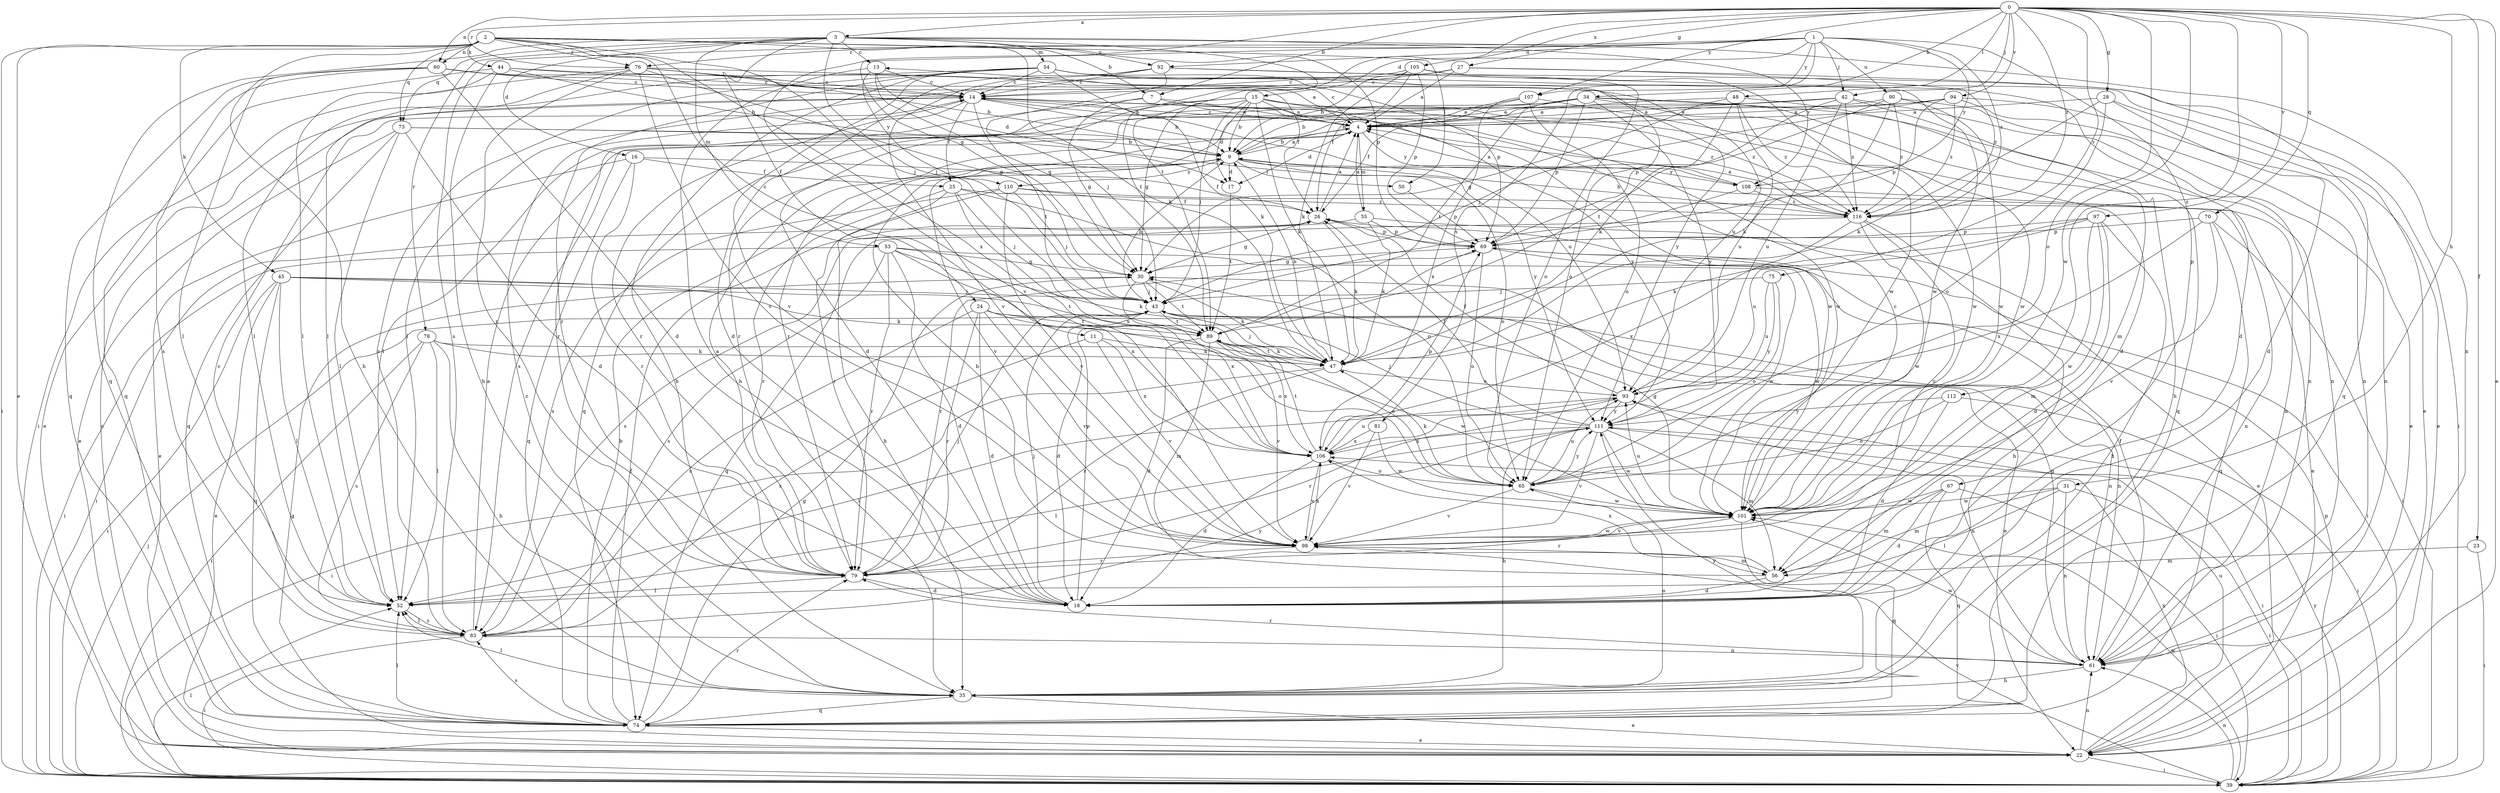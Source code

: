 strict digraph  {
0;
1;
2;
3;
4;
7;
9;
11;
13;
14;
15;
16;
17;
18;
22;
23;
24;
25;
26;
27;
28;
30;
31;
34;
35;
39;
42;
43;
44;
45;
47;
48;
50;
52;
53;
54;
55;
56;
60;
61;
65;
67;
69;
70;
73;
74;
75;
76;
78;
79;
81;
83;
89;
90;
92;
93;
94;
97;
98;
101;
105;
106;
107;
108;
110;
111;
112;
116;
0 -> 3  [label=a];
0 -> 7  [label=b];
0 -> 22  [label=e];
0 -> 23  [label=f];
0 -> 27  [label=g];
0 -> 28  [label=g];
0 -> 30  [label=g];
0 -> 31  [label=h];
0 -> 34  [label=h];
0 -> 42  [label=j];
0 -> 48  [label=l];
0 -> 60  [label=n];
0 -> 65  [label=o];
0 -> 70  [label=q];
0 -> 75  [label=r];
0 -> 76  [label=r];
0 -> 89  [label=t];
0 -> 94  [label=v];
0 -> 97  [label=v];
0 -> 101  [label=w];
0 -> 105  [label=x];
0 -> 107  [label=y];
0 -> 112  [label=z];
0 -> 116  [label=z];
1 -> 15  [label=d];
1 -> 42  [label=j];
1 -> 67  [label=p];
1 -> 76  [label=r];
1 -> 81  [label=s];
1 -> 83  [label=s];
1 -> 90  [label=u];
1 -> 92  [label=u];
1 -> 98  [label=v];
1 -> 107  [label=y];
1 -> 108  [label=y];
1 -> 116  [label=z];
2 -> 7  [label=b];
2 -> 11  [label=c];
2 -> 22  [label=e];
2 -> 35  [label=h];
2 -> 39  [label=i];
2 -> 43  [label=j];
2 -> 44  [label=k];
2 -> 45  [label=k];
2 -> 47  [label=k];
2 -> 50  [label=l];
2 -> 60  [label=n];
2 -> 69  [label=p];
2 -> 73  [label=q];
2 -> 76  [label=r];
2 -> 106  [label=x];
3 -> 13  [label=c];
3 -> 16  [label=d];
3 -> 24  [label=f];
3 -> 43  [label=j];
3 -> 53  [label=m];
3 -> 54  [label=m];
3 -> 61  [label=n];
3 -> 73  [label=q];
3 -> 74  [label=q];
3 -> 78  [label=r];
3 -> 89  [label=t];
3 -> 92  [label=u];
3 -> 108  [label=y];
4 -> 9  [label=b];
4 -> 13  [label=c];
4 -> 14  [label=c];
4 -> 17  [label=d];
4 -> 55  [label=m];
4 -> 108  [label=y];
7 -> 4  [label=a];
7 -> 30  [label=g];
7 -> 79  [label=r];
7 -> 101  [label=w];
9 -> 4  [label=a];
9 -> 17  [label=d];
9 -> 50  [label=l];
9 -> 61  [label=n];
9 -> 65  [label=o];
9 -> 98  [label=v];
9 -> 108  [label=y];
9 -> 110  [label=y];
11 -> 47  [label=k];
11 -> 83  [label=s];
11 -> 98  [label=v];
11 -> 106  [label=x];
13 -> 14  [label=c];
13 -> 17  [label=d];
13 -> 30  [label=g];
13 -> 35  [label=h];
13 -> 110  [label=y];
14 -> 4  [label=a];
14 -> 9  [label=b];
14 -> 22  [label=e];
14 -> 25  [label=f];
14 -> 79  [label=r];
14 -> 89  [label=t];
14 -> 93  [label=u];
14 -> 101  [label=w];
14 -> 116  [label=z];
15 -> 4  [label=a];
15 -> 9  [label=b];
15 -> 17  [label=d];
15 -> 18  [label=d];
15 -> 30  [label=g];
15 -> 43  [label=j];
15 -> 47  [label=k];
15 -> 74  [label=q];
15 -> 101  [label=w];
15 -> 111  [label=y];
15 -> 116  [label=z];
16 -> 22  [label=e];
16 -> 25  [label=f];
16 -> 26  [label=f];
16 -> 74  [label=q];
16 -> 79  [label=r];
17 -> 89  [label=t];
18 -> 43  [label=j];
18 -> 69  [label=p];
22 -> 14  [label=c];
22 -> 30  [label=g];
22 -> 39  [label=i];
22 -> 61  [label=n];
22 -> 93  [label=u];
22 -> 106  [label=x];
23 -> 39  [label=i];
23 -> 56  [label=m];
24 -> 18  [label=d];
24 -> 61  [label=n];
24 -> 65  [label=o];
24 -> 79  [label=r];
24 -> 83  [label=s];
24 -> 89  [label=t];
24 -> 98  [label=v];
25 -> 35  [label=h];
25 -> 43  [label=j];
25 -> 65  [label=o];
25 -> 79  [label=r];
25 -> 106  [label=x];
25 -> 116  [label=z];
26 -> 4  [label=a];
26 -> 30  [label=g];
26 -> 39  [label=i];
26 -> 47  [label=k];
26 -> 69  [label=p];
27 -> 4  [label=a];
27 -> 14  [label=c];
27 -> 18  [label=d];
27 -> 52  [label=l];
27 -> 74  [label=q];
28 -> 4  [label=a];
28 -> 18  [label=d];
28 -> 22  [label=e];
28 -> 47  [label=k];
28 -> 65  [label=o];
30 -> 43  [label=j];
30 -> 47  [label=k];
30 -> 89  [label=t];
30 -> 106  [label=x];
31 -> 39  [label=i];
31 -> 52  [label=l];
31 -> 56  [label=m];
31 -> 61  [label=n];
31 -> 101  [label=w];
34 -> 4  [label=a];
34 -> 9  [label=b];
34 -> 52  [label=l];
34 -> 61  [label=n];
34 -> 69  [label=p];
34 -> 74  [label=q];
34 -> 79  [label=r];
34 -> 89  [label=t];
34 -> 101  [label=w];
34 -> 111  [label=y];
35 -> 14  [label=c];
35 -> 22  [label=e];
35 -> 52  [label=l];
35 -> 65  [label=o];
35 -> 74  [label=q];
35 -> 111  [label=y];
39 -> 43  [label=j];
39 -> 52  [label=l];
39 -> 61  [label=n];
39 -> 69  [label=p];
39 -> 98  [label=v];
39 -> 101  [label=w];
39 -> 111  [label=y];
42 -> 4  [label=a];
42 -> 9  [label=b];
42 -> 35  [label=h];
42 -> 61  [label=n];
42 -> 79  [label=r];
42 -> 89  [label=t];
42 -> 93  [label=u];
42 -> 116  [label=z];
43 -> 9  [label=b];
43 -> 18  [label=d];
43 -> 22  [label=e];
43 -> 61  [label=n];
43 -> 89  [label=t];
44 -> 4  [label=a];
44 -> 9  [label=b];
44 -> 14  [label=c];
44 -> 35  [label=h];
44 -> 52  [label=l];
44 -> 74  [label=q];
45 -> 22  [label=e];
45 -> 39  [label=i];
45 -> 43  [label=j];
45 -> 47  [label=k];
45 -> 52  [label=l];
45 -> 74  [label=q];
45 -> 89  [label=t];
47 -> 9  [label=b];
47 -> 39  [label=i];
47 -> 43  [label=j];
47 -> 79  [label=r];
47 -> 89  [label=t];
47 -> 93  [label=u];
48 -> 4  [label=a];
48 -> 30  [label=g];
48 -> 47  [label=k];
48 -> 56  [label=m];
48 -> 93  [label=u];
48 -> 116  [label=z];
50 -> 69  [label=p];
52 -> 83  [label=s];
53 -> 18  [label=d];
53 -> 30  [label=g];
53 -> 39  [label=i];
53 -> 47  [label=k];
53 -> 79  [label=r];
53 -> 83  [label=s];
53 -> 101  [label=w];
53 -> 106  [label=x];
54 -> 14  [label=c];
54 -> 35  [label=h];
54 -> 47  [label=k];
54 -> 52  [label=l];
54 -> 65  [label=o];
54 -> 69  [label=p];
54 -> 79  [label=r];
54 -> 83  [label=s];
54 -> 98  [label=v];
54 -> 101  [label=w];
54 -> 116  [label=z];
55 -> 4  [label=a];
55 -> 22  [label=e];
55 -> 47  [label=k];
55 -> 69  [label=p];
55 -> 83  [label=s];
56 -> 9  [label=b];
56 -> 18  [label=d];
56 -> 106  [label=x];
60 -> 14  [label=c];
60 -> 18  [label=d];
60 -> 26  [label=f];
60 -> 52  [label=l];
60 -> 74  [label=q];
60 -> 83  [label=s];
60 -> 93  [label=u];
61 -> 26  [label=f];
61 -> 30  [label=g];
61 -> 35  [label=h];
61 -> 79  [label=r];
61 -> 101  [label=w];
65 -> 47  [label=k];
65 -> 93  [label=u];
65 -> 98  [label=v];
65 -> 101  [label=w];
65 -> 111  [label=y];
67 -> 18  [label=d];
67 -> 39  [label=i];
67 -> 56  [label=m];
67 -> 74  [label=q];
67 -> 101  [label=w];
69 -> 30  [label=g];
69 -> 39  [label=i];
69 -> 65  [label=o];
69 -> 79  [label=r];
69 -> 101  [label=w];
70 -> 39  [label=i];
70 -> 69  [label=p];
70 -> 74  [label=q];
70 -> 98  [label=v];
70 -> 106  [label=x];
73 -> 9  [label=b];
73 -> 18  [label=d];
73 -> 22  [label=e];
73 -> 52  [label=l];
73 -> 74  [label=q];
73 -> 111  [label=y];
74 -> 9  [label=b];
74 -> 22  [label=e];
74 -> 26  [label=f];
74 -> 30  [label=g];
74 -> 52  [label=l];
74 -> 79  [label=r];
74 -> 83  [label=s];
75 -> 43  [label=j];
75 -> 65  [label=o];
75 -> 93  [label=u];
75 -> 111  [label=y];
76 -> 9  [label=b];
76 -> 14  [label=c];
76 -> 30  [label=g];
76 -> 39  [label=i];
76 -> 52  [label=l];
76 -> 79  [label=r];
76 -> 98  [label=v];
76 -> 111  [label=y];
78 -> 35  [label=h];
78 -> 39  [label=i];
78 -> 47  [label=k];
78 -> 52  [label=l];
78 -> 83  [label=s];
78 -> 101  [label=w];
79 -> 4  [label=a];
79 -> 18  [label=d];
79 -> 43  [label=j];
79 -> 52  [label=l];
81 -> 98  [label=v];
81 -> 101  [label=w];
81 -> 106  [label=x];
83 -> 4  [label=a];
83 -> 14  [label=c];
83 -> 39  [label=i];
83 -> 52  [label=l];
83 -> 61  [label=n];
83 -> 111  [label=y];
89 -> 18  [label=d];
89 -> 47  [label=k];
89 -> 56  [label=m];
89 -> 65  [label=o];
89 -> 98  [label=v];
89 -> 106  [label=x];
90 -> 4  [label=a];
90 -> 47  [label=k];
90 -> 61  [label=n];
90 -> 69  [label=p];
90 -> 101  [label=w];
90 -> 116  [label=z];
92 -> 14  [label=c];
92 -> 18  [label=d];
92 -> 22  [label=e];
92 -> 39  [label=i];
92 -> 43  [label=j];
92 -> 98  [label=v];
93 -> 26  [label=f];
93 -> 52  [label=l];
93 -> 61  [label=n];
93 -> 79  [label=r];
93 -> 111  [label=y];
94 -> 4  [label=a];
94 -> 22  [label=e];
94 -> 43  [label=j];
94 -> 61  [label=n];
94 -> 69  [label=p];
94 -> 83  [label=s];
94 -> 116  [label=z];
97 -> 18  [label=d];
97 -> 35  [label=h];
97 -> 47  [label=k];
97 -> 56  [label=m];
97 -> 69  [label=p];
97 -> 93  [label=u];
97 -> 101  [label=w];
98 -> 56  [label=m];
98 -> 79  [label=r];
98 -> 101  [label=w];
98 -> 106  [label=x];
101 -> 14  [label=c];
101 -> 30  [label=g];
101 -> 74  [label=q];
101 -> 79  [label=r];
101 -> 93  [label=u];
101 -> 98  [label=v];
105 -> 9  [label=b];
105 -> 14  [label=c];
105 -> 26  [label=f];
105 -> 47  [label=k];
105 -> 65  [label=o];
105 -> 69  [label=p];
105 -> 101  [label=w];
106 -> 18  [label=d];
106 -> 65  [label=o];
106 -> 69  [label=p];
106 -> 89  [label=t];
106 -> 93  [label=u];
106 -> 98  [label=v];
107 -> 4  [label=a];
107 -> 18  [label=d];
107 -> 26  [label=f];
107 -> 65  [label=o];
107 -> 106  [label=x];
108 -> 4  [label=a];
108 -> 22  [label=e];
108 -> 43  [label=j];
108 -> 116  [label=z];
110 -> 26  [label=f];
110 -> 43  [label=j];
110 -> 61  [label=n];
110 -> 79  [label=r];
110 -> 83  [label=s];
110 -> 98  [label=v];
111 -> 26  [label=f];
111 -> 35  [label=h];
111 -> 39  [label=i];
111 -> 43  [label=j];
111 -> 52  [label=l];
111 -> 56  [label=m];
111 -> 98  [label=v];
111 -> 101  [label=w];
111 -> 106  [label=x];
112 -> 18  [label=d];
112 -> 39  [label=i];
112 -> 65  [label=o];
112 -> 111  [label=y];
116 -> 4  [label=a];
116 -> 9  [label=b];
116 -> 35  [label=h];
116 -> 74  [label=q];
116 -> 98  [label=v];
116 -> 101  [label=w];
116 -> 106  [label=x];
}
